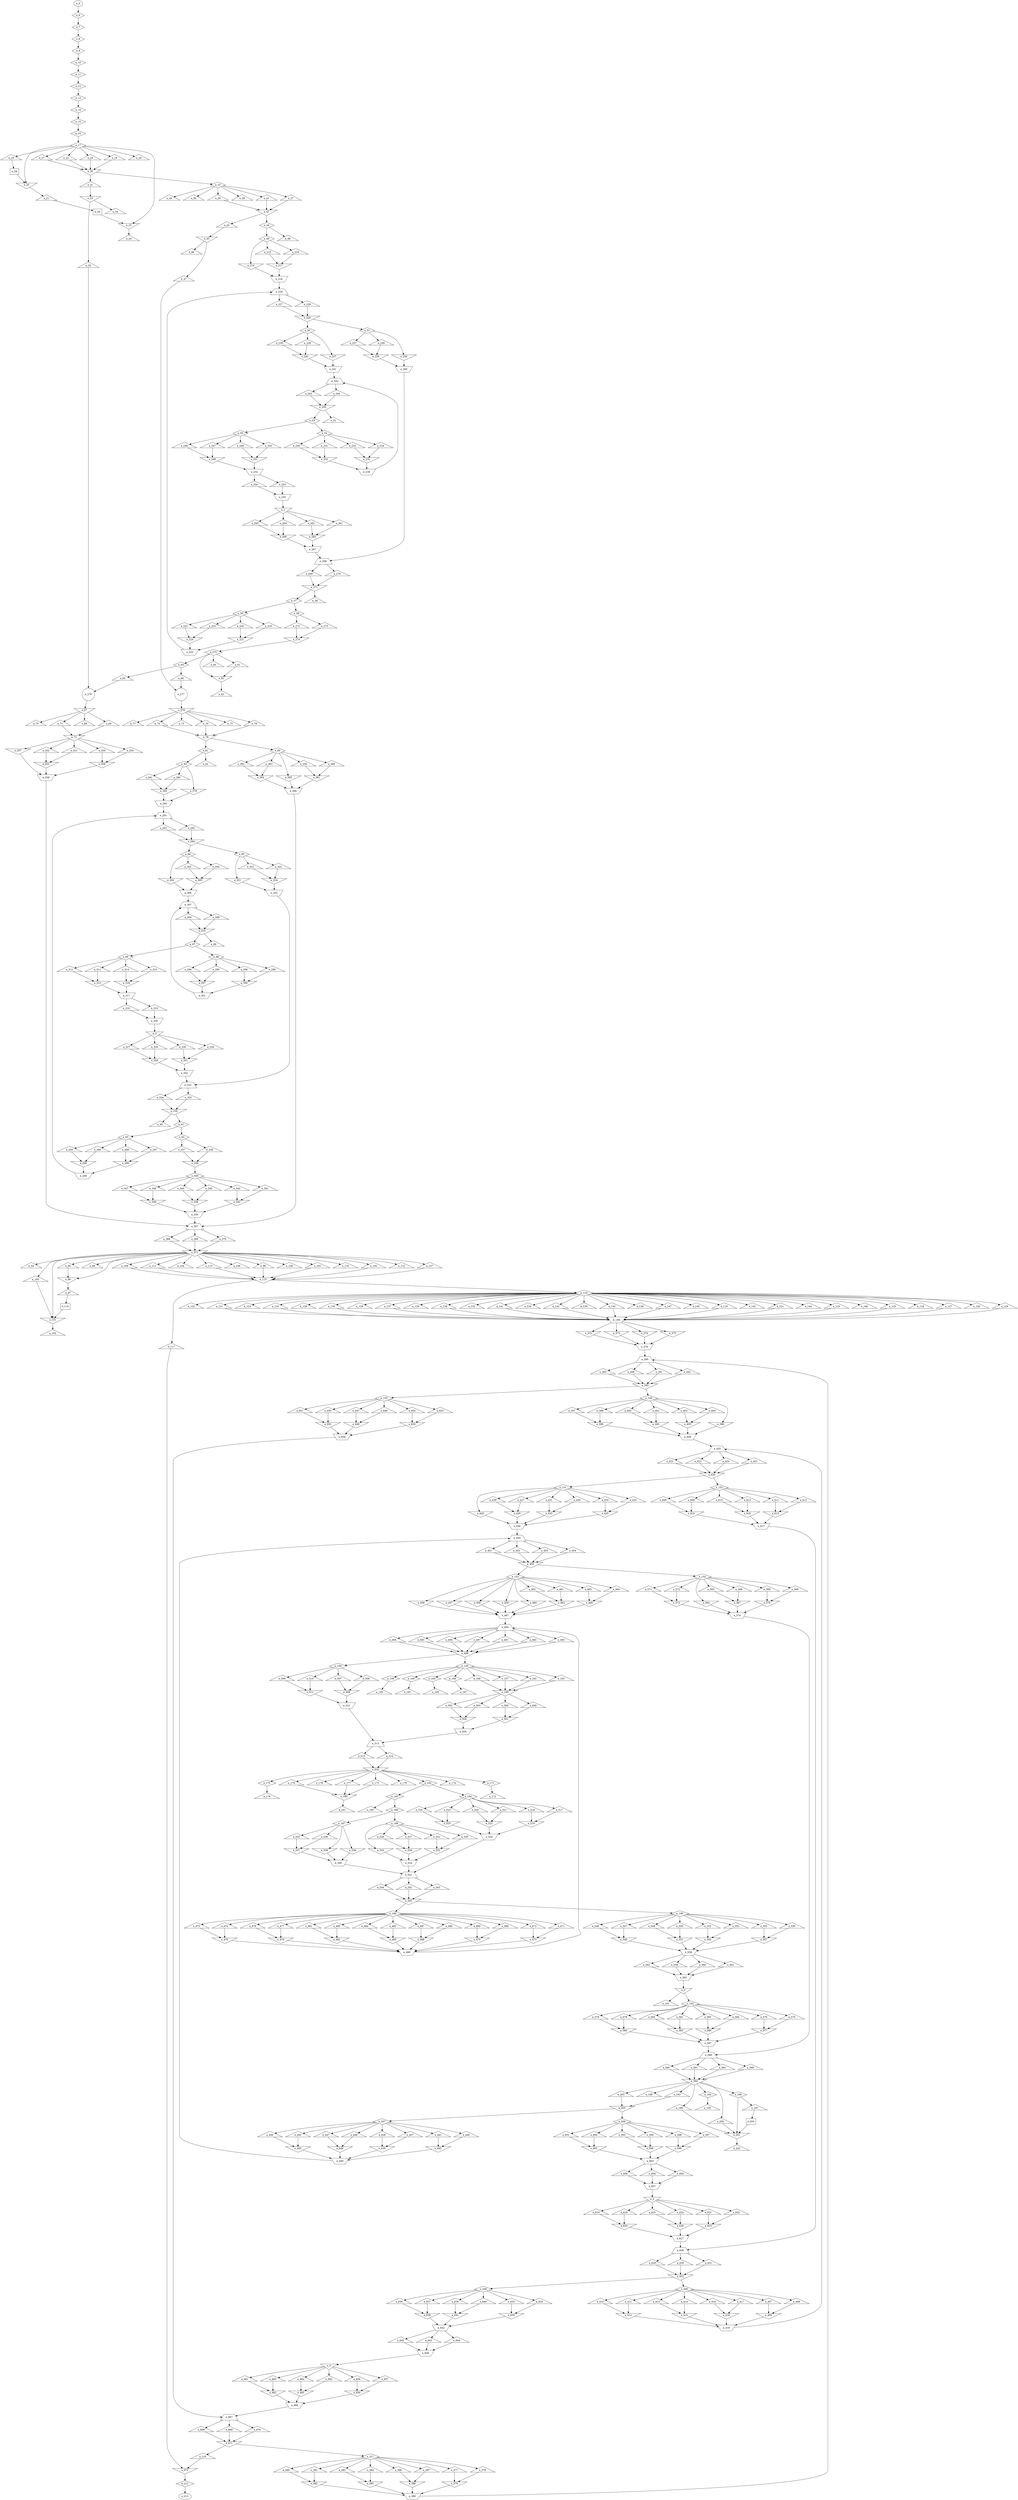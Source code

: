 digraph control_path {
  e_0: entry_node : n ;
  e_1 [shape = invtriangle];
  e_2 [shape = invtriangle];
  e_3 [shape = invtriangle];
  e_4 [shape = invtriangle];
  e_5 [shape = invtriangle];
  e_6 [shape = diamond];
  e_7 [shape = diamond];
  e_8 [shape = diamond];
  e_9 [shape = diamond];
  e_10 [shape = diamond];
  e_11 [shape = diamond];
  e_12 [shape = diamond];
  e_13 [shape = diamond];
  e_14 [shape = diamond];
  e_15 [shape = diamond];
  e_16 [shape = diamond];
  e_17 [shape = diamond];
  e_18 [shape = triangle];
  e_19 [shape = triangle];
  e_20 [shape = invtriangle];
  e_21 [shape = triangle];
  e_22 [shape = triangle];
  e_23 [shape = invtriangle];
  e_24 [shape = triangle];
  e_25 [shape = triangle];
  e_26 [shape = triangle];
  e_27 [shape = triangle];
  e_28 [shape = dot];
  e_29 [shape = dot];
  e_30 [shape = invtriangle];
  e_31 [shape = triangle];
  e_32 [shape = diamond];
  e_33 [shape = invtriangle];
  e_34 [shape = triangle];
  e_35 [shape = triangle];
  e_36 [shape = triangle];
  e_37 [shape = triangle];
  e_38 [shape = triangle];
  e_39 [shape = triangle];
  e_40 [shape = triangle];
  e_41 [shape = triangle];
  e_42 [shape = invtriangle];
  e_43 [shape = triangle];
  e_44 [shape = diamond];
  e_45 [shape = invtriangle];
  e_46 [shape = triangle];
  e_47 [shape = triangle];
  e_48 [shape = triangle];
  e_49 [shape = diamond];
  e_50 [shape = diamond];
  e_51 [shape = diamond];
  e_52 [shape = triangle];
  e_53 [shape = diamond];
  e_54 [shape = diamond];
  e_55 [shape = diamond];
  e_56 [shape = triangle];
  e_57 [shape = diamond];
  e_58 [shape = diamond];
  e_59 [shape = diamond];
  e_60 [shape = triangle];
  e_61 [shape = triangle];
  e_62 [shape = invtriangle];
  e_63 [shape = triangle];
  e_64 [shape = diamond];
  e_65 [shape = triangle];
  e_66 [shape = triangle];
  e_67 [shape = invtriangle];
  e_68 [shape = triangle];
  e_69 [shape = triangle];
  e_70 [shape = triangle];
  e_71 [shape = triangle];
  e_72 [shape = invtriangle];
  e_73 [shape = triangle];
  e_74 [shape = triangle];
  e_75 [shape = triangle];
  e_76 [shape = triangle];
  e_77 [shape = triangle];
  e_78 [shape = triangle];
  e_79 [shape = invtriangle];
  e_80 [shape = diamond];
  e_81 [shape = diamond];
  e_82 [shape = triangle];
  e_83 [shape = diamond];
  e_84 [shape = diamond];
  e_85 [shape = diamond];
  e_86 [shape = triangle];
  e_87 [shape = diamond];
  e_88 [shape = diamond];
  e_89 [shape = diamond];
  e_90 [shape = triangle];
  e_91 [shape = diamond];
  e_92 [shape = diamond];
  e_93 [shape = diamond];
  e_94 [shape = triangle];
  e_95 [shape = triangle];
  e_96 [shape = invtriangle];
  e_97 [shape = triangle];
  e_98 [shape = triangle];
  e_99 [shape = triangle];
  e_100 [shape = triangle];
  e_101 [shape = invtriangle];
  e_102 [shape = triangle];
  e_103 [shape = triangle];
  e_104 [shape = triangle];
  e_105 [shape = triangle];
  e_106 [shape = triangle];
  e_107 [shape = triangle];
  e_108 [shape = triangle];
  e_109 [shape = triangle];
  e_110 [shape = triangle];
  e_111 [shape = triangle];
  e_112 [shape = triangle];
  e_113 [shape = triangle];
  e_114 [shape = dot];
  e_115 [shape = invtriangle];
  e_116 [shape = diamond];
  e_117 [shape = triangle];
  e_118 [shape = triangle];
  e_119 [shape = triangle];
  e_120 [shape = triangle];
  e_121 [shape = triangle];
  e_122 [shape = triangle];
  e_123 [shape = triangle];
  e_124 [shape = triangle];
  e_125 [shape = triangle];
  e_126 [shape = triangle];
  e_127 [shape = triangle];
  e_128 [shape = triangle];
  e_129 [shape = triangle];
  e_130 [shape = triangle];
  e_131 [shape = triangle];
  e_132 [shape = triangle];
  e_133 [shape = triangle];
  e_134 [shape = triangle];
  e_135 [shape = triangle];
  e_136 [shape = triangle];
  e_137 [shape = triangle];
  e_138 [shape = triangle];
  e_139 [shape = triangle];
  e_140 [shape = triangle];
  e_141 [shape = triangle];
  e_142 [shape = triangle];
  e_143 [shape = triangle];
  e_144 [shape = triangle];
  e_145 [shape = triangle];
  e_146 [shape = triangle];
  e_147 [shape = triangle];
  e_148 [shape = invtrapezium];
  e_149 [shape = diamond];
  e_150 [shape = diamond];
  e_151 [shape = diamond];
  e_152 [shape = diamond];
  e_153 [shape = diamond];
  e_154 [shape = diamond];
  e_155 [shape = diamond];
  e_156 [shape = diamond];
  e_157 [shape = triangle];
  e_158 [shape = diamond];
  e_159 [shape = triangle];
  e_160 [shape = diamond];
  e_161 [shape = triangle];
  e_162 [shape = triangle];
  e_163 [shape = triangle];
  e_164 [shape = diamond];
  e_165 [shape = triangle];
  e_166 [shape = diamond];
  e_167 [shape = triangle];
  e_168 [shape = triangle];
  e_169 [shape = invtriangle];
  e_170 [shape = triangle];
  e_171 [shape = diamond];
  e_172 [shape = triangle];
  e_173 [shape = triangle];
  e_174 [shape = triangle];
  e_175 [shape = diamond];
  e_176 [shape = triangle];
  e_177 [shape = triangle];
  e_178 [shape = triangle];
  e_179 [shape = triangle];
  e_180 [shape = invtriangle];
  e_181 [shape = triangle];
  e_182 [shape = diamond];
  e_183 [shape = diamond];
  e_184 [shape = diamond];
  e_185 [shape = triangle];
  e_186 [shape = diamond];
  e_187 [shape = diamond];
  e_188 [shape = diamond];
  e_189 [shape = diamond];
  e_190 [shape = diamond];
  e_191 [shape = triangle];
  e_192 [shape = diamond];
  e_193 [shape = triangle];
  e_194 [shape = diamond];
  e_195 [shape = triangle];
  e_196 [shape = diamond];
  e_197 [shape = triangle];
  e_198 [shape = triangle];
  e_199 [shape = triangle];
  e_200 [shape = triangle];
  e_201 [shape = invtriangle];
  e_202 [shape = triangle];
  e_203 [shape = triangle];
  e_204 [shape = dot];
  e_205 [shape = invtriangle];
  e_206 [shape = diamond];
  e_207 [shape = diamond];
  e_208 [shape = diamond];
  e_209 [shape = diamond];
  e_210 [shape = triangle];
  e_211 [shape = diamond];
  e_212 [shape = diamond];
  e_213: exit_node : s ;
  e_214 [shape = invtriangle];
  e_215 [shape = triangle];
  e_216 [shape = triangle];
  e_217 [shape = invtriangle];
  e_218 [shape = invtrapezium];
  e_219 [shape = triangle];
  e_220 [shape = triangle];
  e_221 [shape = invtriangle];
  e_222 [shape = triangle];
  e_223 [shape = triangle];
  e_224 [shape = invtriangle];
  e_225 [shape = invtrapezium];
  e_226 [shape = trapezium];
  e_227 [shape = triangle];
  e_228 [shape = triangle];
  e_229 [shape = invtriangle];
  e_230 [shape = triangle];
  e_231 [shape = triangle];
  e_232 [shape = invtriangle];
  e_233 [shape = triangle];
  e_234 [shape = triangle];
  e_235 [shape = invtriangle];
  e_236 [shape = invtrapezium];
  e_237 [shape = invtriangle];
  e_238 [shape = triangle];
  e_239 [shape = triangle];
  e_240 [shape = invtriangle];
  e_241 [shape = invtrapezium];
  e_242 [shape = trapezium];
  e_243 [shape = triangle];
  e_244 [shape = triangle];
  e_245 [shape = invtriangle];
  e_246 [shape = triangle];
  e_247 [shape = triangle];
  e_248 [shape = invtriangle];
  e_249 [shape = triangle];
  e_250 [shape = triangle];
  e_251 [shape = invtriangle];
  e_252 [shape = invtrapezium];
  e_253 [shape = triangle];
  e_254 [shape = triangle];
  e_255 [shape = invtrapezium];
  e_256 [shape = invtriangle];
  e_257 [shape = triangle];
  e_258 [shape = triangle];
  e_259 [shape = invtriangle];
  e_260 [shape = invtrapezium];
  e_261 [shape = triangle];
  e_262 [shape = triangle];
  e_263 [shape = invtriangle];
  e_264 [shape = triangle];
  e_265 [shape = triangle];
  e_266 [shape = invtriangle];
  e_267 [shape = invtrapezium];
  e_268 [shape = trapezium];
  e_269 [shape = triangle];
  e_270 [shape = triangle];
  e_271 [shape = invtriangle];
  e_272 [shape = triangle];
  e_273 [shape = triangle];
  e_274 [shape = invtriangle];
  e_275 [shape = diamond];
  e_276 [shape = circle];
  e_277 [shape = circle];
  e_278 [shape = invtriangle];
  e_279 [shape = invtriangle];
  e_280 [shape = triangle];
  e_281 [shape = triangle];
  e_282 [shape = invtriangle];
  e_283 [shape = invtrapezium];
  e_284 [shape = triangle];
  e_285 [shape = triangle];
  e_286 [shape = invtriangle];
  e_287 [shape = triangle];
  e_288 [shape = triangle];
  e_289 [shape = invtriangle];
  e_290 [shape = invtrapezium];
  e_291 [shape = trapezium];
  e_292 [shape = triangle];
  e_293 [shape = triangle];
  e_294 [shape = invtriangle];
  e_295 [shape = triangle];
  e_296 [shape = triangle];
  e_297 [shape = invtriangle];
  e_298 [shape = triangle];
  e_299 [shape = triangle];
  e_300 [shape = invtriangle];
  e_301 [shape = invtrapezium];
  e_302 [shape = invtriangle];
  e_303 [shape = triangle];
  e_304 [shape = triangle];
  e_305 [shape = invtriangle];
  e_306 [shape = invtrapezium];
  e_307 [shape = trapezium];
  e_308 [shape = triangle];
  e_309 [shape = triangle];
  e_310 [shape = invtriangle];
  e_311 [shape = triangle];
  e_312 [shape = triangle];
  e_313 [shape = invtriangle];
  e_314 [shape = triangle];
  e_315 [shape = triangle];
  e_316 [shape = invtriangle];
  e_317 [shape = invtrapezium];
  e_318 [shape = triangle];
  e_319 [shape = triangle];
  e_320 [shape = invtrapezium];
  e_321 [shape = invtriangle];
  e_322 [shape = triangle];
  e_323 [shape = triangle];
  e_324 [shape = invtriangle];
  e_325 [shape = invtrapezium];
  e_326 [shape = triangle];
  e_327 [shape = triangle];
  e_328 [shape = invtriangle];
  e_329 [shape = triangle];
  e_330 [shape = triangle];
  e_331 [shape = invtriangle];
  e_332 [shape = invtrapezium];
  e_333 [shape = trapezium];
  e_334 [shape = triangle];
  e_335 [shape = triangle];
  e_336 [shape = invtriangle];
  e_337 [shape = triangle];
  e_338 [shape = triangle];
  e_339 [shape = invtriangle];
  e_340 [shape = diamond];
  e_341 [shape = triangle];
  e_342 [shape = triangle];
  e_343 [shape = invtriangle];
  e_344 [shape = triangle];
  e_345 [shape = triangle];
  e_346 [shape = invtriangle];
  e_347 [shape = triangle];
  e_348 [shape = triangle];
  e_349 [shape = invtriangle];
  e_350 [shape = invtrapezium];
  e_351 [shape = triangle];
  e_352 [shape = triangle];
  e_353 [shape = invtriangle];
  e_354 [shape = triangle];
  e_355 [shape = triangle];
  e_356 [shape = invtriangle];
  e_357 [shape = invtriangle];
  e_358 [shape = invtrapezium];
  e_359 [shape = triangle];
  e_360 [shape = triangle];
  e_361 [shape = invtriangle];
  e_362 [shape = triangle];
  e_363 [shape = triangle];
  e_364 [shape = invtriangle];
  e_365 [shape = invtriangle];
  e_366 [shape = invtrapezium];
  e_367 [shape = trapezium];
  e_368 [shape = triangle];
  e_369 [shape = triangle];
  e_370 [shape = triangle];
  e_371 [shape = invtriangle];
  e_372 [shape = invtriangle];
  e_373 [shape = invtriangle];
  e_374 [shape = invtriangle];
  e_375 [shape = invtriangle];
  e_376 [shape = invtrapezium];
  e_377 [shape = triangle];
  e_378 [shape = triangle];
  e_379 [shape = invtriangle];
  e_380 [shape = triangle];
  e_381 [shape = triangle];
  e_382 [shape = invtriangle];
  e_383 [shape = triangle];
  e_384 [shape = triangle];
  e_385 [shape = invtriangle];
  e_386 [shape = triangle];
  e_387 [shape = triangle];
  e_388 [shape = invtriangle];
  e_389 [shape = invtrapezium];
  e_390 [shape = trapezium];
  e_391 [shape = triangle];
  e_392 [shape = triangle];
  e_393 [shape = triangle];
  e_394 [shape = triangle];
  e_395 [shape = invtriangle];
  e_396 [shape = invtriangle];
  e_397 [shape = triangle];
  e_398 [shape = triangle];
  e_399 [shape = invtriangle];
  e_400 [shape = triangle];
  e_401 [shape = triangle];
  e_402 [shape = invtriangle];
  e_403 [shape = triangle];
  e_404 [shape = triangle];
  e_405 [shape = invtriangle];
  e_406 [shape = invtrapezium];
  e_407 [shape = triangle];
  e_408 [shape = triangle];
  e_409 [shape = invtriangle];
  e_410 [shape = triangle];
  e_411 [shape = triangle];
  e_412 [shape = invtriangle];
  e_413 [shape = triangle];
  e_414 [shape = triangle];
  e_415 [shape = invtriangle];
  e_416 [shape = triangle];
  e_417 [shape = triangle];
  e_418 [shape = invtriangle];
  e_419 [shape = invtrapezium];
  e_420 [shape = trapezium];
  e_421 [shape = triangle];
  e_422 [shape = triangle];
  e_423 [shape = triangle];
  e_424 [shape = triangle];
  e_425 [shape = invtriangle];
  e_426 [shape = invtriangle];
  e_427 [shape = triangle];
  e_428 [shape = triangle];
  e_429 [shape = invtriangle];
  e_430 [shape = triangle];
  e_431 [shape = triangle];
  e_432 [shape = invtriangle];
  e_433 [shape = triangle];
  e_434 [shape = triangle];
  e_435 [shape = invtriangle];
  e_436 [shape = invtrapezium];
  e_437 [shape = triangle];
  e_438 [shape = triangle];
  e_439 [shape = invtriangle];
  e_440 [shape = triangle];
  e_441 [shape = triangle];
  e_442 [shape = invtriangle];
  e_443 [shape = triangle];
  e_444 [shape = triangle];
  e_445 [shape = invtriangle];
  e_446 [shape = triangle];
  e_447 [shape = triangle];
  e_448 [shape = invtriangle];
  e_449 [shape = invtrapezium];
  e_450 [shape = trapezium];
  e_451 [shape = triangle];
  e_452 [shape = triangle];
  e_453 [shape = triangle];
  e_454 [shape = triangle];
  e_455 [shape = invtriangle];
  e_456 [shape = invtriangle];
  e_457 [shape = invtriangle];
  e_458 [shape = invtriangle];
  e_459 [shape = invtriangle];
  e_460 [shape = invtriangle];
  e_461 [shape = triangle];
  e_462 [shape = triangle];
  e_463 [shape = invtriangle];
  e_464 [shape = triangle];
  e_465 [shape = triangle];
  e_466 [shape = invtriangle];
  e_467 [shape = invtrapezium];
  e_468 [shape = triangle];
  e_469 [shape = triangle];
  e_470 [shape = invtriangle];
  e_471 [shape = triangle];
  e_472 [shape = triangle];
  e_473 [shape = invtriangle];
  e_474 [shape = triangle];
  e_475 [shape = triangle];
  e_476 [shape = invtriangle];
  e_477 [shape = triangle];
  e_478 [shape = triangle];
  e_479 [shape = invtriangle];
  e_480 [shape = triangle];
  e_481 [shape = triangle];
  e_482 [shape = invtriangle];
  e_483 [shape = triangle];
  e_484 [shape = triangle];
  e_485 [shape = invtriangle];
  e_486 [shape = triangle];
  e_487 [shape = triangle];
  e_488 [shape = invtriangle];
  e_489 [shape = invtrapezium];
  e_490 [shape = trapezium];
  e_491 [shape = triangle];
  e_492 [shape = triangle];
  e_493 [shape = triangle];
  e_494 [shape = triangle];
  e_495 [shape = triangle];
  e_496 [shape = triangle];
  e_497 [shape = triangle];
  e_498 [shape = invtriangle];
  e_499 [shape = triangle];
  e_500 [shape = triangle];
  e_501 [shape = invtriangle];
  e_502 [shape = triangle];
  e_503 [shape = triangle];
  e_504 [shape = invtriangle];
  e_505 [shape = invtrapezium];
  e_506 [shape = triangle];
  e_507 [shape = triangle];
  e_508 [shape = invtriangle];
  e_509 [shape = triangle];
  e_510 [shape = triangle];
  e_511 [shape = invtriangle];
  e_512 [shape = invtrapezium];
  e_513 [shape = trapezium];
  e_514 [shape = triangle];
  e_515 [shape = triangle];
  e_516 [shape = invtriangle];
  e_517 [shape = triangle];
  e_518 [shape = triangle];
  e_519 [shape = invtriangle];
  e_520 [shape = triangle];
  e_521 [shape = triangle];
  e_522 [shape = invtriangle];
  e_523 [shape = triangle];
  e_524 [shape = triangle];
  e_525 [shape = invtriangle];
  e_526 [shape = invtrapezium];
  e_527 [shape = triangle];
  e_528 [shape = triangle];
  e_529 [shape = invtriangle];
  e_530 [shape = triangle];
  e_531 [shape = triangle];
  e_532 [shape = invtriangle];
  e_533 [shape = invtriangle];
  e_534 [shape = invtrapezium];
  e_535 [shape = triangle];
  e_536 [shape = triangle];
  e_537 [shape = invtriangle];
  e_538 [shape = invtriangle];
  e_539 [shape = invtriangle];
  e_540 [shape = invtrapezium];
  e_541 [shape = trapezium];
  e_542 [shape = triangle];
  e_543 [shape = triangle];
  e_544 [shape = triangle];
  e_545 [shape = invtriangle];
  e_546 [shape = triangle];
  e_547 [shape = triangle];
  e_548 [shape = invtriangle];
  e_549 [shape = triangle];
  e_550 [shape = triangle];
  e_551 [shape = invtriangle];
  e_552 [shape = triangle];
  e_553 [shape = triangle];
  e_554 [shape = invtriangle];
  e_555 [shape = triangle];
  e_556 [shape = triangle];
  e_557 [shape = invtriangle];
  e_558 [shape = invtrapezium];
  e_559 [shape = triangle];
  e_560 [shape = triangle];
  e_561 [shape = triangle];
  e_562 [shape = triangle];
  e_563 [shape = invtrapezium];
  e_564 [shape = invtriangle];
  e_565 [shape = triangle];
  e_566 [shape = triangle];
  e_567 [shape = invtriangle];
  e_568 [shape = triangle];
  e_569 [shape = triangle];
  e_570 [shape = invtriangle];
  e_571 [shape = triangle];
  e_572 [shape = triangle];
  e_573 [shape = invtriangle];
  e_574 [shape = invtrapezium];
  e_575 [shape = triangle];
  e_576 [shape = triangle];
  e_577 [shape = invtriangle];
  e_578 [shape = triangle];
  e_579 [shape = triangle];
  e_580 [shape = invtriangle];
  e_581 [shape = triangle];
  e_582 [shape = triangle];
  e_583 [shape = invtriangle];
  e_584 [shape = triangle];
  e_585 [shape = triangle];
  e_586 [shape = invtriangle];
  e_587 [shape = invtrapezium];
  e_588 [shape = trapezium];
  e_589 [shape = triangle];
  e_590 [shape = triangle];
  e_591 [shape = triangle];
  e_592 [shape = triangle];
  e_593 [shape = invtriangle];
  e_594 [shape = triangle];
  e_595 [shape = triangle];
  e_596 [shape = invtriangle];
  e_597 [shape = triangle];
  e_598 [shape = triangle];
  e_599 [shape = invtriangle];
  e_600 [shape = triangle];
  e_601 [shape = triangle];
  e_602 [shape = invtriangle];
  e_603 [shape = invtrapezium];
  e_604 [shape = triangle];
  e_605 [shape = triangle];
  e_606 [shape = triangle];
  e_607 [shape = invtrapezium];
  e_608 [shape = triangle];
  e_609 [shape = triangle];
  e_610 [shape = invtriangle];
  e_611 [shape = triangle];
  e_612 [shape = triangle];
  e_613 [shape = invtriangle];
  e_614 [shape = triangle];
  e_615 [shape = triangle];
  e_616 [shape = invtriangle];
  e_617 [shape = invtrapezium];
  e_618 [shape = triangle];
  e_619 [shape = triangle];
  e_620 [shape = invtriangle];
  e_621 [shape = triangle];
  e_622 [shape = triangle];
  e_623 [shape = invtriangle];
  e_624 [shape = triangle];
  e_625 [shape = triangle];
  e_626 [shape = invtriangle];
  e_627 [shape = invtrapezium];
  e_628 [shape = trapezium];
  e_629 [shape = triangle];
  e_630 [shape = triangle];
  e_631 [shape = triangle];
  e_632 [shape = invtriangle];
  e_633 [shape = triangle];
  e_634 [shape = triangle];
  e_635 [shape = invtriangle];
  e_636 [shape = triangle];
  e_637 [shape = triangle];
  e_638 [shape = invtriangle];
  e_639 [shape = triangle];
  e_640 [shape = triangle];
  e_641 [shape = invtriangle];
  e_642 [shape = invtrapezium];
  e_643 [shape = triangle];
  e_644 [shape = triangle];
  e_645 [shape = triangle];
  e_646 [shape = invtrapezium];
  e_647 [shape = triangle];
  e_648 [shape = triangle];
  e_649 [shape = invtriangle];
  e_650 [shape = triangle];
  e_651 [shape = triangle];
  e_652 [shape = invtriangle];
  e_653 [shape = triangle];
  e_654 [shape = triangle];
  e_655 [shape = invtriangle];
  e_656 [shape = invtrapezium];
  e_657 [shape = triangle];
  e_658 [shape = triangle];
  e_659 [shape = invtriangle];
  e_660 [shape = triangle];
  e_661 [shape = triangle];
  e_662 [shape = invtriangle];
  e_663 [shape = triangle];
  e_664 [shape = triangle];
  e_665 [shape = invtriangle];
  e_666 [shape = invtrapezium];
  e_667 [shape = trapezium];
  e_668 [shape = triangle];
  e_669 [shape = triangle];
  e_670 [shape = triangle];
  e_671 [shape = invtriangle];
  e_672 [shape = invtriangle];
  e_255 -> e_1;
  e_320 -> e_2;
  e_563 -> e_3;
  e_607 -> e_4;
  e_646 -> e_5;
  e_0 -> e_6;
  e_6 -> e_7;
  e_7 -> e_8;
  e_8 -> e_9;
  e_9 -> e_10;
  e_10 -> e_11;
  e_11 -> e_12;
  e_12 -> e_13;
  e_13 -> e_14;
  e_14 -> e_15;
  e_15 -> e_16;
  e_16 -> e_17;
  e_17 -> e_18;
  e_17 -> e_19;
  e_17 -> e_20;
  e_28 -> e_20;
  e_20 -> e_21;
  e_17 -> e_22;
  e_17 -> e_23;
  e_29 -> e_23;
  e_23 -> e_24;
  e_17 -> e_25;
  e_17 -> e_26;
  e_17 -> e_27;
  e_18 -> e_28;
  e_21 -> e_29;
  e_19 -> e_30;
  e_22 -> e_30;
  e_25 -> e_30;
  e_27 -> e_30;
  e_30 -> e_31;
  e_30 -> e_32;
  e_31 -> e_33;
  e_33 -> e_34;
  e_33 -> e_35;
  e_32 -> e_36;
  e_32 -> e_37;
  e_32 -> e_38;
  e_32 -> e_39;
  e_32 -> e_40;
  e_32 -> e_41;
  e_37 -> e_42;
  e_39 -> e_42;
  e_41 -> e_42;
  e_42 -> e_43;
  e_42 -> e_44;
  e_43 -> e_45;
  e_45 -> e_46;
  e_45 -> e_47;
  e_44 -> e_48;
  e_44 -> e_49;
  e_229 -> e_50;
  e_229 -> e_51;
  e_245 -> e_52;
  e_245 -> e_53;
  e_53 -> e_54;
  e_53 -> e_55;
  e_271 -> e_56;
  e_271 -> e_57;
  e_57 -> e_58;
  e_57 -> e_59;
  e_275 -> e_60;
  e_275 -> e_61;
  e_61 -> e_62;
  e_275 -> e_62;
  e_62 -> e_63;
  e_275 -> e_64;
  e_64 -> e_65;
  e_64 -> e_66;
  e_276 -> e_67;
  e_67 -> e_68;
  e_67 -> e_69;
  e_67 -> e_70;
  e_67 -> e_71;
  e_69 -> e_72;
  e_71 -> e_72;
  e_278 -> e_73;
  e_278 -> e_74;
  e_278 -> e_75;
  e_278 -> e_76;
  e_278 -> e_77;
  e_278 -> e_78;
  e_74 -> e_79;
  e_76 -> e_79;
  e_78 -> e_79;
  e_79 -> e_80;
  e_79 -> e_81;
  e_81 -> e_82;
  e_81 -> e_83;
  e_294 -> e_84;
  e_294 -> e_85;
  e_310 -> e_86;
  e_310 -> e_87;
  e_87 -> e_88;
  e_87 -> e_89;
  e_336 -> e_90;
  e_336 -> e_91;
  e_91 -> e_92;
  e_91 -> e_93;
  e_371 -> e_94;
  e_371 -> e_95;
  e_95 -> e_96;
  e_371 -> e_96;
  e_96 -> e_97;
  e_371 -> e_98;
  e_371 -> e_99;
  e_371 -> e_100;
  e_100 -> e_101;
  e_114 -> e_101;
  e_371 -> e_101;
  e_101 -> e_102;
  e_371 -> e_103;
  e_371 -> e_104;
  e_371 -> e_105;
  e_371 -> e_106;
  e_371 -> e_107;
  e_371 -> e_108;
  e_371 -> e_109;
  e_371 -> e_110;
  e_371 -> e_111;
  e_371 -> e_112;
  e_371 -> e_113;
  e_97 -> e_114;
  e_98 -> e_115;
  e_103 -> e_115;
  e_105 -> e_115;
  e_107 -> e_115;
  e_109 -> e_115;
  e_111 -> e_115;
  e_113 -> e_115;
  e_115 -> e_116;
  e_115 -> e_117;
  e_116 -> e_118;
  e_116 -> e_119;
  e_116 -> e_120;
  e_116 -> e_121;
  e_116 -> e_122;
  e_116 -> e_123;
  e_116 -> e_124;
  e_116 -> e_125;
  e_116 -> e_126;
  e_116 -> e_127;
  e_116 -> e_128;
  e_116 -> e_129;
  e_116 -> e_130;
  e_116 -> e_131;
  e_116 -> e_132;
  e_116 -> e_133;
  e_116 -> e_134;
  e_116 -> e_135;
  e_116 -> e_136;
  e_116 -> e_137;
  e_116 -> e_138;
  e_116 -> e_139;
  e_116 -> e_140;
  e_116 -> e_141;
  e_116 -> e_142;
  e_116 -> e_143;
  e_116 -> e_144;
  e_116 -> e_145;
  e_116 -> e_146;
  e_116 -> e_147;
  e_119 -> e_148;
  e_121 -> e_148;
  e_123 -> e_148;
  e_125 -> e_148;
  e_127 -> e_148;
  e_129 -> e_148;
  e_131 -> e_148;
  e_133 -> e_148;
  e_135 -> e_148;
  e_137 -> e_148;
  e_139 -> e_148;
  e_141 -> e_148;
  e_143 -> e_148;
  e_145 -> e_148;
  e_147 -> e_148;
  e_395 -> e_149;
  e_395 -> e_150;
  e_425 -> e_151;
  e_425 -> e_152;
  e_455 -> e_153;
  e_455 -> e_154;
  e_498 -> e_155;
  e_498 -> e_156;
  e_155 -> e_157;
  e_155 -> e_158;
  e_158 -> e_159;
  e_155 -> e_160;
  e_160 -> e_161;
  e_155 -> e_162;
  e_155 -> e_163;
  e_155 -> e_164;
  e_164 -> e_165;
  e_155 -> e_166;
  e_166 -> e_167;
  e_155 -> e_168;
  e_157 -> e_169;
  e_162 -> e_169;
  e_163 -> e_169;
  e_168 -> e_169;
  e_516 -> e_170;
  e_516 -> e_171;
  e_171 -> e_172;
  e_516 -> e_173;
  e_516 -> e_174;
  e_516 -> e_175;
  e_175 -> e_176;
  e_516 -> e_177;
  e_516 -> e_178;
  e_516 -> e_179;
  e_173 -> e_180;
  e_177 -> e_180;
  e_179 -> e_180;
  e_180 -> e_181;
  e_516 -> e_182;
  e_182 -> e_183;
  e_182 -> e_184;
  e_183 -> e_185;
  e_183 -> e_186;
  e_186 -> e_187;
  e_186 -> e_188;
  e_545 -> e_189;
  e_545 -> e_190;
  e_3 -> e_191;
  e_3 -> e_192;
  e_593 -> e_193;
  e_593 -> e_194;
  e_194 -> e_195;
  e_593 -> e_196;
  e_196 -> e_197;
  e_593 -> e_198;
  e_593 -> e_199;
  e_593 -> e_200;
  e_196 -> e_201;
  e_198 -> e_201;
  e_200 -> e_201;
  e_204 -> e_201;
  e_201 -> e_202;
  e_593 -> e_203;
  e_197 -> e_204;
  e_193 -> e_205;
  e_203 -> e_205;
  e_205 -> e_206;
  e_205 -> e_207;
  e_632 -> e_208;
  e_632 -> e_209;
  e_671 -> e_210;
  e_671 -> e_211;
  e_672 -> e_212;
  e_212 -> e_213;
  e_49 -> e_214;
  e_49 -> e_215;
  e_49 -> e_216;
  e_215 -> e_217;
  e_216 -> e_217;
  e_214 -> e_218;
  e_217 -> e_218;
  e_59 -> e_219;
  e_59 -> e_220;
  e_219 -> e_221;
  e_220 -> e_221;
  e_59 -> e_222;
  e_59 -> e_223;
  e_222 -> e_224;
  e_223 -> e_224;
  e_221 -> e_225;
  e_224 -> e_225;
  e_218 -> e_226;
  e_225 -> e_226;
  e_226 -> e_227;
  e_226 -> e_228;
  e_227 -> e_229;
  e_228 -> e_229;
  e_54 -> e_230;
  e_54 -> e_231;
  e_230 -> e_232;
  e_231 -> e_232;
  e_54 -> e_233;
  e_54 -> e_234;
  e_233 -> e_235;
  e_234 -> e_235;
  e_232 -> e_236;
  e_235 -> e_236;
  e_50 -> e_237;
  e_50 -> e_238;
  e_50 -> e_239;
  e_238 -> e_240;
  e_239 -> e_240;
  e_237 -> e_241;
  e_240 -> e_241;
  e_236 -> e_242;
  e_241 -> e_242;
  e_242 -> e_243;
  e_242 -> e_244;
  e_243 -> e_245;
  e_244 -> e_245;
  e_55 -> e_246;
  e_55 -> e_247;
  e_246 -> e_248;
  e_247 -> e_248;
  e_55 -> e_249;
  e_55 -> e_250;
  e_249 -> e_251;
  e_250 -> e_251;
  e_248 -> e_252;
  e_251 -> e_252;
  e_252 -> e_253;
  e_252 -> e_254;
  e_253 -> e_255;
  e_254 -> e_255;
  e_51 -> e_256;
  e_51 -> e_257;
  e_51 -> e_258;
  e_257 -> e_259;
  e_258 -> e_259;
  e_256 -> e_260;
  e_259 -> e_260;
  e_1 -> e_261;
  e_1 -> e_262;
  e_261 -> e_263;
  e_262 -> e_263;
  e_1 -> e_264;
  e_1 -> e_265;
  e_264 -> e_266;
  e_265 -> e_266;
  e_263 -> e_267;
  e_266 -> e_267;
  e_260 -> e_268;
  e_267 -> e_268;
  e_268 -> e_269;
  e_268 -> e_270;
  e_269 -> e_271;
  e_270 -> e_271;
  e_58 -> e_272;
  e_58 -> e_273;
  e_272 -> e_274;
  e_273 -> e_274;
  e_274 -> e_275;
  e_35 -> e_276;
  e_65 -> e_276;
  e_47 -> e_277;
  e_66 -> e_277;
  e_277 -> e_278;
  e_83 -> e_279;
  e_83 -> e_280;
  e_83 -> e_281;
  e_280 -> e_282;
  e_281 -> e_282;
  e_279 -> e_283;
  e_282 -> e_283;
  e_93 -> e_284;
  e_93 -> e_285;
  e_284 -> e_286;
  e_285 -> e_286;
  e_93 -> e_287;
  e_93 -> e_288;
  e_287 -> e_289;
  e_288 -> e_289;
  e_286 -> e_290;
  e_289 -> e_290;
  e_283 -> e_291;
  e_290 -> e_291;
  e_291 -> e_292;
  e_291 -> e_293;
  e_292 -> e_294;
  e_293 -> e_294;
  e_88 -> e_295;
  e_88 -> e_296;
  e_295 -> e_297;
  e_296 -> e_297;
  e_88 -> e_298;
  e_88 -> e_299;
  e_298 -> e_300;
  e_299 -> e_300;
  e_297 -> e_301;
  e_300 -> e_301;
  e_84 -> e_302;
  e_84 -> e_303;
  e_84 -> e_304;
  e_303 -> e_305;
  e_304 -> e_305;
  e_302 -> e_306;
  e_305 -> e_306;
  e_301 -> e_307;
  e_306 -> e_307;
  e_307 -> e_308;
  e_307 -> e_309;
  e_308 -> e_310;
  e_309 -> e_310;
  e_89 -> e_311;
  e_89 -> e_312;
  e_311 -> e_313;
  e_312 -> e_313;
  e_89 -> e_314;
  e_89 -> e_315;
  e_314 -> e_316;
  e_315 -> e_316;
  e_313 -> e_317;
  e_316 -> e_317;
  e_317 -> e_318;
  e_317 -> e_319;
  e_318 -> e_320;
  e_319 -> e_320;
  e_85 -> e_321;
  e_85 -> e_322;
  e_85 -> e_323;
  e_322 -> e_324;
  e_323 -> e_324;
  e_321 -> e_325;
  e_324 -> e_325;
  e_2 -> e_326;
  e_2 -> e_327;
  e_326 -> e_328;
  e_327 -> e_328;
  e_2 -> e_329;
  e_2 -> e_330;
  e_329 -> e_331;
  e_330 -> e_331;
  e_328 -> e_332;
  e_331 -> e_332;
  e_325 -> e_333;
  e_332 -> e_333;
  e_333 -> e_334;
  e_333 -> e_335;
  e_334 -> e_336;
  e_335 -> e_336;
  e_92 -> e_337;
  e_92 -> e_338;
  e_337 -> e_339;
  e_338 -> e_339;
  e_339 -> e_340;
  e_340 -> e_341;
  e_340 -> e_342;
  e_341 -> e_343;
  e_342 -> e_343;
  e_340 -> e_344;
  e_340 -> e_345;
  e_344 -> e_346;
  e_345 -> e_346;
  e_340 -> e_347;
  e_340 -> e_348;
  e_347 -> e_349;
  e_348 -> e_349;
  e_343 -> e_350;
  e_346 -> e_350;
  e_349 -> e_350;
  e_72 -> e_351;
  e_72 -> e_352;
  e_351 -> e_353;
  e_352 -> e_353;
  e_72 -> e_354;
  e_72 -> e_355;
  e_354 -> e_356;
  e_355 -> e_356;
  e_72 -> e_357;
  e_353 -> e_358;
  e_356 -> e_358;
  e_357 -> e_358;
  e_80 -> e_359;
  e_80 -> e_360;
  e_359 -> e_361;
  e_360 -> e_361;
  e_80 -> e_362;
  e_80 -> e_363;
  e_362 -> e_364;
  e_363 -> e_364;
  e_80 -> e_365;
  e_361 -> e_366;
  e_364 -> e_366;
  e_365 -> e_366;
  e_350 -> e_367;
  e_358 -> e_367;
  e_366 -> e_367;
  e_367 -> e_368;
  e_367 -> e_369;
  e_367 -> e_370;
  e_368 -> e_371;
  e_369 -> e_371;
  e_370 -> e_371;
  e_148 -> e_372;
  e_148 -> e_373;
  e_148 -> e_374;
  e_148 -> e_375;
  e_372 -> e_376;
  e_373 -> e_376;
  e_374 -> e_376;
  e_375 -> e_376;
  e_211 -> e_377;
  e_211 -> e_378;
  e_377 -> e_379;
  e_378 -> e_379;
  e_211 -> e_380;
  e_211 -> e_381;
  e_380 -> e_382;
  e_381 -> e_382;
  e_211 -> e_383;
  e_211 -> e_384;
  e_383 -> e_385;
  e_384 -> e_385;
  e_211 -> e_386;
  e_211 -> e_387;
  e_386 -> e_388;
  e_387 -> e_388;
  e_379 -> e_389;
  e_382 -> e_389;
  e_385 -> e_389;
  e_388 -> e_389;
  e_376 -> e_390;
  e_389 -> e_390;
  e_390 -> e_391;
  e_390 -> e_392;
  e_390 -> e_393;
  e_390 -> e_394;
  e_391 -> e_395;
  e_392 -> e_395;
  e_393 -> e_395;
  e_394 -> e_395;
  e_149 -> e_396;
  e_149 -> e_397;
  e_149 -> e_398;
  e_397 -> e_399;
  e_398 -> e_399;
  e_149 -> e_400;
  e_149 -> e_401;
  e_400 -> e_402;
  e_401 -> e_402;
  e_149 -> e_403;
  e_149 -> e_404;
  e_403 -> e_405;
  e_404 -> e_405;
  e_396 -> e_406;
  e_399 -> e_406;
  e_402 -> e_406;
  e_405 -> e_406;
  e_209 -> e_407;
  e_209 -> e_408;
  e_407 -> e_409;
  e_408 -> e_409;
  e_209 -> e_410;
  e_209 -> e_411;
  e_410 -> e_412;
  e_411 -> e_412;
  e_209 -> e_413;
  e_209 -> e_414;
  e_413 -> e_415;
  e_414 -> e_415;
  e_209 -> e_416;
  e_209 -> e_417;
  e_416 -> e_418;
  e_417 -> e_418;
  e_409 -> e_419;
  e_412 -> e_419;
  e_415 -> e_419;
  e_418 -> e_419;
  e_406 -> e_420;
  e_419 -> e_420;
  e_420 -> e_421;
  e_420 -> e_422;
  e_420 -> e_423;
  e_420 -> e_424;
  e_421 -> e_425;
  e_422 -> e_425;
  e_423 -> e_425;
  e_424 -> e_425;
  e_151 -> e_426;
  e_151 -> e_427;
  e_151 -> e_428;
  e_427 -> e_429;
  e_428 -> e_429;
  e_151 -> e_430;
  e_151 -> e_431;
  e_430 -> e_432;
  e_431 -> e_432;
  e_151 -> e_433;
  e_151 -> e_434;
  e_433 -> e_435;
  e_434 -> e_435;
  e_426 -> e_436;
  e_429 -> e_436;
  e_432 -> e_436;
  e_435 -> e_436;
  e_207 -> e_437;
  e_207 -> e_438;
  e_437 -> e_439;
  e_438 -> e_439;
  e_207 -> e_440;
  e_207 -> e_441;
  e_440 -> e_442;
  e_441 -> e_442;
  e_207 -> e_443;
  e_207 -> e_444;
  e_443 -> e_445;
  e_444 -> e_445;
  e_207 -> e_446;
  e_207 -> e_447;
  e_446 -> e_448;
  e_447 -> e_448;
  e_439 -> e_449;
  e_442 -> e_449;
  e_445 -> e_449;
  e_448 -> e_449;
  e_436 -> e_450;
  e_449 -> e_450;
  e_450 -> e_451;
  e_450 -> e_452;
  e_450 -> e_453;
  e_450 -> e_454;
  e_451 -> e_455;
  e_452 -> e_455;
  e_453 -> e_455;
  e_454 -> e_455;
  e_153 -> e_456;
  e_153 -> e_457;
  e_153 -> e_458;
  e_153 -> e_459;
  e_153 -> e_460;
  e_153 -> e_461;
  e_153 -> e_462;
  e_461 -> e_463;
  e_462 -> e_463;
  e_153 -> e_464;
  e_153 -> e_465;
  e_464 -> e_466;
  e_465 -> e_466;
  e_456 -> e_467;
  e_457 -> e_467;
  e_458 -> e_467;
  e_459 -> e_467;
  e_460 -> e_467;
  e_463 -> e_467;
  e_466 -> e_467;
  e_189 -> e_468;
  e_189 -> e_469;
  e_468 -> e_470;
  e_469 -> e_470;
  e_189 -> e_471;
  e_189 -> e_472;
  e_471 -> e_473;
  e_472 -> e_473;
  e_189 -> e_474;
  e_189 -> e_475;
  e_474 -> e_476;
  e_475 -> e_476;
  e_189 -> e_477;
  e_189 -> e_478;
  e_477 -> e_479;
  e_478 -> e_479;
  e_189 -> e_480;
  e_189 -> e_481;
  e_480 -> e_482;
  e_481 -> e_482;
  e_189 -> e_483;
  e_189 -> e_484;
  e_483 -> e_485;
  e_484 -> e_485;
  e_189 -> e_486;
  e_189 -> e_487;
  e_486 -> e_488;
  e_487 -> e_488;
  e_470 -> e_489;
  e_473 -> e_489;
  e_476 -> e_489;
  e_479 -> e_489;
  e_482 -> e_489;
  e_485 -> e_489;
  e_488 -> e_489;
  e_467 -> e_490;
  e_489 -> e_490;
  e_490 -> e_491;
  e_490 -> e_492;
  e_490 -> e_493;
  e_490 -> e_494;
  e_490 -> e_495;
  e_490 -> e_496;
  e_490 -> e_497;
  e_491 -> e_498;
  e_492 -> e_498;
  e_493 -> e_498;
  e_494 -> e_498;
  e_495 -> e_498;
  e_496 -> e_498;
  e_497 -> e_498;
  e_169 -> e_499;
  e_169 -> e_500;
  e_499 -> e_501;
  e_500 -> e_501;
  e_169 -> e_502;
  e_169 -> e_503;
  e_502 -> e_504;
  e_503 -> e_504;
  e_501 -> e_505;
  e_504 -> e_505;
  e_156 -> e_506;
  e_156 -> e_507;
  e_506 -> e_508;
  e_507 -> e_508;
  e_156 -> e_509;
  e_156 -> e_510;
  e_509 -> e_511;
  e_510 -> e_511;
  e_508 -> e_512;
  e_511 -> e_512;
  e_505 -> e_513;
  e_512 -> e_513;
  e_513 -> e_514;
  e_513 -> e_515;
  e_514 -> e_516;
  e_515 -> e_516;
  e_184 -> e_517;
  e_184 -> e_518;
  e_517 -> e_519;
  e_518 -> e_519;
  e_184 -> e_520;
  e_184 -> e_521;
  e_520 -> e_522;
  e_521 -> e_522;
  e_184 -> e_523;
  e_184 -> e_524;
  e_523 -> e_525;
  e_524 -> e_525;
  e_519 -> e_526;
  e_522 -> e_526;
  e_525 -> e_526;
  e_188 -> e_527;
  e_188 -> e_528;
  e_527 -> e_529;
  e_528 -> e_529;
  e_188 -> e_530;
  e_188 -> e_531;
  e_530 -> e_532;
  e_531 -> e_532;
  e_188 -> e_533;
  e_529 -> e_534;
  e_532 -> e_534;
  e_533 -> e_534;
  e_187 -> e_535;
  e_187 -> e_536;
  e_535 -> e_537;
  e_536 -> e_537;
  e_187 -> e_538;
  e_187 -> e_539;
  e_537 -> e_540;
  e_538 -> e_540;
  e_539 -> e_540;
  e_526 -> e_541;
  e_534 -> e_541;
  e_540 -> e_541;
  e_541 -> e_542;
  e_541 -> e_543;
  e_541 -> e_544;
  e_542 -> e_545;
  e_543 -> e_545;
  e_544 -> e_545;
  e_190 -> e_546;
  e_190 -> e_547;
  e_546 -> e_548;
  e_547 -> e_548;
  e_190 -> e_549;
  e_190 -> e_550;
  e_549 -> e_551;
  e_550 -> e_551;
  e_190 -> e_552;
  e_190 -> e_553;
  e_552 -> e_554;
  e_553 -> e_554;
  e_190 -> e_555;
  e_190 -> e_556;
  e_555 -> e_557;
  e_556 -> e_557;
  e_548 -> e_558;
  e_551 -> e_558;
  e_554 -> e_558;
  e_557 -> e_558;
  e_558 -> e_559;
  e_558 -> e_560;
  e_558 -> e_561;
  e_558 -> e_562;
  e_559 -> e_563;
  e_560 -> e_563;
  e_561 -> e_563;
  e_562 -> e_563;
  e_154 -> e_564;
  e_154 -> e_565;
  e_154 -> e_566;
  e_565 -> e_567;
  e_566 -> e_567;
  e_154 -> e_568;
  e_154 -> e_569;
  e_568 -> e_570;
  e_569 -> e_570;
  e_154 -> e_571;
  e_154 -> e_572;
  e_571 -> e_573;
  e_572 -> e_573;
  e_564 -> e_574;
  e_567 -> e_574;
  e_570 -> e_574;
  e_573 -> e_574;
  e_192 -> e_575;
  e_192 -> e_576;
  e_575 -> e_577;
  e_576 -> e_577;
  e_192 -> e_578;
  e_192 -> e_579;
  e_578 -> e_580;
  e_579 -> e_580;
  e_192 -> e_581;
  e_192 -> e_582;
  e_581 -> e_583;
  e_582 -> e_583;
  e_192 -> e_584;
  e_192 -> e_585;
  e_584 -> e_586;
  e_585 -> e_586;
  e_577 -> e_587;
  e_580 -> e_587;
  e_583 -> e_587;
  e_586 -> e_587;
  e_574 -> e_588;
  e_587 -> e_588;
  e_588 -> e_589;
  e_588 -> e_590;
  e_588 -> e_591;
  e_588 -> e_592;
  e_589 -> e_593;
  e_590 -> e_593;
  e_591 -> e_593;
  e_592 -> e_593;
  e_206 -> e_594;
  e_206 -> e_595;
  e_594 -> e_596;
  e_595 -> e_596;
  e_206 -> e_597;
  e_206 -> e_598;
  e_597 -> e_599;
  e_598 -> e_599;
  e_206 -> e_600;
  e_206 -> e_601;
  e_600 -> e_602;
  e_601 -> e_602;
  e_596 -> e_603;
  e_599 -> e_603;
  e_602 -> e_603;
  e_603 -> e_604;
  e_603 -> e_605;
  e_603 -> e_606;
  e_604 -> e_607;
  e_605 -> e_607;
  e_606 -> e_607;
  e_152 -> e_608;
  e_152 -> e_609;
  e_608 -> e_610;
  e_609 -> e_610;
  e_152 -> e_611;
  e_152 -> e_612;
  e_611 -> e_613;
  e_612 -> e_613;
  e_152 -> e_614;
  e_152 -> e_615;
  e_614 -> e_616;
  e_615 -> e_616;
  e_610 -> e_617;
  e_613 -> e_617;
  e_616 -> e_617;
  e_4 -> e_618;
  e_4 -> e_619;
  e_618 -> e_620;
  e_619 -> e_620;
  e_4 -> e_621;
  e_4 -> e_622;
  e_621 -> e_623;
  e_622 -> e_623;
  e_4 -> e_624;
  e_4 -> e_625;
  e_624 -> e_626;
  e_625 -> e_626;
  e_620 -> e_627;
  e_623 -> e_627;
  e_626 -> e_627;
  e_617 -> e_628;
  e_627 -> e_628;
  e_628 -> e_629;
  e_628 -> e_630;
  e_628 -> e_631;
  e_629 -> e_632;
  e_630 -> e_632;
  e_631 -> e_632;
  e_208 -> e_633;
  e_208 -> e_634;
  e_633 -> e_635;
  e_634 -> e_635;
  e_208 -> e_636;
  e_208 -> e_637;
  e_636 -> e_638;
  e_637 -> e_638;
  e_208 -> e_639;
  e_208 -> e_640;
  e_639 -> e_641;
  e_640 -> e_641;
  e_635 -> e_642;
  e_638 -> e_642;
  e_641 -> e_642;
  e_642 -> e_643;
  e_642 -> e_644;
  e_642 -> e_645;
  e_643 -> e_646;
  e_644 -> e_646;
  e_645 -> e_646;
  e_150 -> e_647;
  e_150 -> e_648;
  e_647 -> e_649;
  e_648 -> e_649;
  e_150 -> e_650;
  e_150 -> e_651;
  e_650 -> e_652;
  e_651 -> e_652;
  e_150 -> e_653;
  e_150 -> e_654;
  e_653 -> e_655;
  e_654 -> e_655;
  e_649 -> e_656;
  e_652 -> e_656;
  e_655 -> e_656;
  e_5 -> e_657;
  e_5 -> e_658;
  e_657 -> e_659;
  e_658 -> e_659;
  e_5 -> e_660;
  e_5 -> e_661;
  e_660 -> e_662;
  e_661 -> e_662;
  e_5 -> e_663;
  e_5 -> e_664;
  e_663 -> e_665;
  e_664 -> e_665;
  e_659 -> e_666;
  e_662 -> e_666;
  e_665 -> e_666;
  e_656 -> e_667;
  e_666 -> e_667;
  e_667 -> e_668;
  e_667 -> e_669;
  e_667 -> e_670;
  e_668 -> e_671;
  e_669 -> e_671;
  e_670 -> e_671;
  e_117 -> e_672;
  e_210 -> e_672;
}
